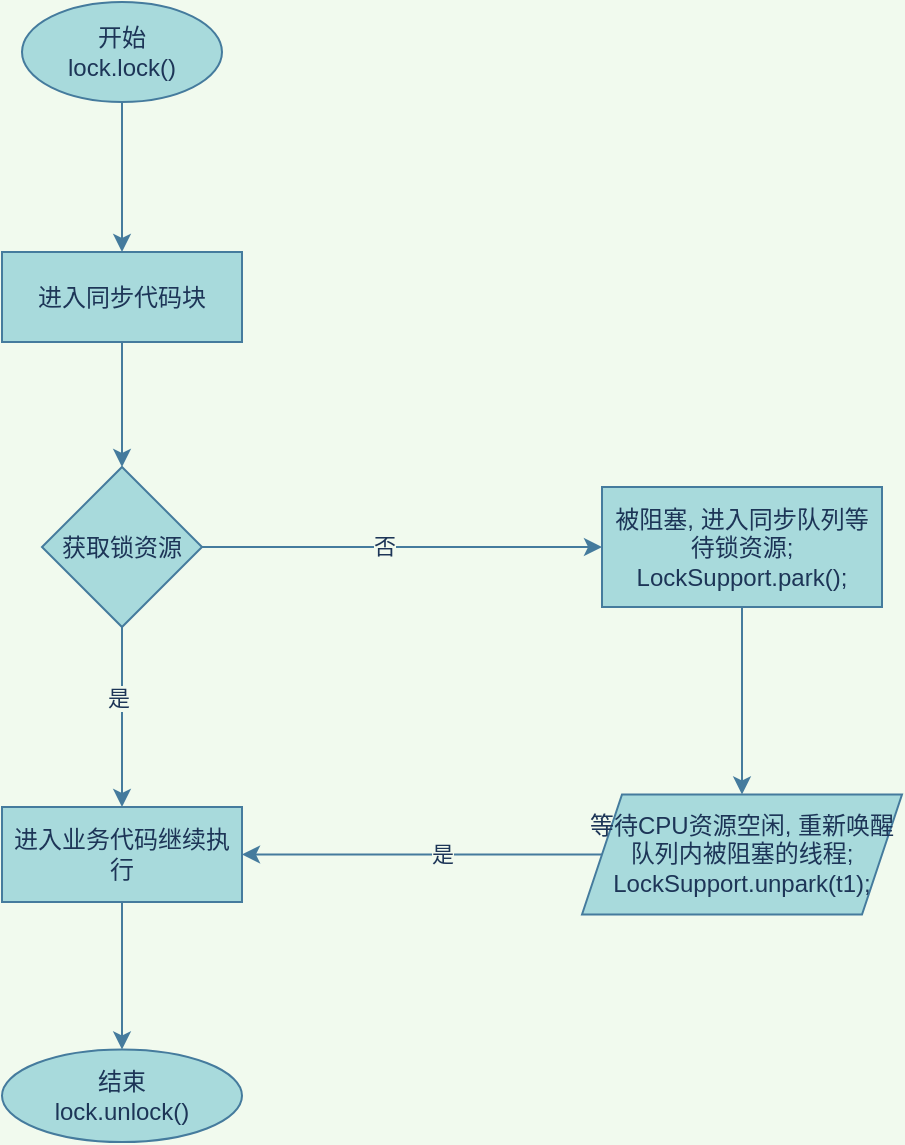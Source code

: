 <mxfile version="14.7.6" type="github">
  <diagram id="WANb2gcBHVUbbiMHorg9" name="第 1 页">
    <mxGraphModel dx="1166" dy="676" grid="1" gridSize="10" guides="1" tooltips="1" connect="1" arrows="1" fold="1" page="1" pageScale="1" pageWidth="827" pageHeight="1169" background="#F1FAEE" math="0" shadow="0">
      <root>
        <mxCell id="0" />
        <mxCell id="1" parent="0" />
        <mxCell id="DnrRSFtmFWLPhJW0hfXQ-3" value="" style="edgeStyle=orthogonalEdgeStyle;rounded=0;orthogonalLoop=1;jettySize=auto;html=1;labelBackgroundColor=#F1FAEE;strokeColor=#457B9D;fontColor=#1D3557;" edge="1" parent="1" source="DnrRSFtmFWLPhJW0hfXQ-1" target="DnrRSFtmFWLPhJW0hfXQ-2">
          <mxGeometry relative="1" as="geometry" />
        </mxCell>
        <mxCell id="DnrRSFtmFWLPhJW0hfXQ-1" value="开始&lt;br&gt;lock.lock()" style="ellipse;whiteSpace=wrap;html=1;fillColor=#A8DADC;strokeColor=#457B9D;fontColor=#1D3557;" vertex="1" parent="1">
          <mxGeometry x="310" y="80" width="100" height="50" as="geometry" />
        </mxCell>
        <mxCell id="DnrRSFtmFWLPhJW0hfXQ-7" value="" style="edgeStyle=orthogonalEdgeStyle;rounded=0;orthogonalLoop=1;jettySize=auto;html=1;labelBackgroundColor=#F1FAEE;strokeColor=#457B9D;fontColor=#1D3557;" edge="1" parent="1" source="DnrRSFtmFWLPhJW0hfXQ-2" target="DnrRSFtmFWLPhJW0hfXQ-6">
          <mxGeometry relative="1" as="geometry" />
        </mxCell>
        <mxCell id="DnrRSFtmFWLPhJW0hfXQ-2" value="进入同步代码块" style="whiteSpace=wrap;html=1;fillColor=#A8DADC;strokeColor=#457B9D;fontColor=#1D3557;" vertex="1" parent="1">
          <mxGeometry x="300" y="205" width="120" height="45" as="geometry" />
        </mxCell>
        <mxCell id="DnrRSFtmFWLPhJW0hfXQ-9" value="" style="edgeStyle=orthogonalEdgeStyle;rounded=0;orthogonalLoop=1;jettySize=auto;html=1;labelBackgroundColor=#F1FAEE;strokeColor=#457B9D;fontColor=#1D3557;" edge="1" parent="1" source="DnrRSFtmFWLPhJW0hfXQ-6" target="DnrRSFtmFWLPhJW0hfXQ-8">
          <mxGeometry relative="1" as="geometry" />
        </mxCell>
        <mxCell id="DnrRSFtmFWLPhJW0hfXQ-10" value="是" style="edgeLabel;html=1;align=center;verticalAlign=middle;resizable=0;points=[];labelBackgroundColor=#F1FAEE;fontColor=#1D3557;" vertex="1" connectable="0" parent="DnrRSFtmFWLPhJW0hfXQ-9">
          <mxGeometry x="-0.211" y="-2" relative="1" as="geometry">
            <mxPoint as="offset" />
          </mxGeometry>
        </mxCell>
        <mxCell id="DnrRSFtmFWLPhJW0hfXQ-12" value="" style="edgeStyle=orthogonalEdgeStyle;rounded=0;orthogonalLoop=1;jettySize=auto;html=1;labelBackgroundColor=#F1FAEE;strokeColor=#457B9D;fontColor=#1D3557;" edge="1" parent="1" source="DnrRSFtmFWLPhJW0hfXQ-6" target="DnrRSFtmFWLPhJW0hfXQ-11">
          <mxGeometry relative="1" as="geometry" />
        </mxCell>
        <mxCell id="DnrRSFtmFWLPhJW0hfXQ-13" value="否" style="edgeLabel;html=1;align=center;verticalAlign=middle;resizable=0;points=[];labelBackgroundColor=#F1FAEE;fontColor=#1D3557;" vertex="1" connectable="0" parent="DnrRSFtmFWLPhJW0hfXQ-12">
          <mxGeometry x="-0.089" y="2" relative="1" as="geometry">
            <mxPoint y="1" as="offset" />
          </mxGeometry>
        </mxCell>
        <mxCell id="DnrRSFtmFWLPhJW0hfXQ-6" value="&lt;span&gt;获取锁资源&lt;/span&gt;" style="rhombus;whiteSpace=wrap;html=1;fillColor=#A8DADC;strokeColor=#457B9D;fontColor=#1D3557;" vertex="1" parent="1">
          <mxGeometry x="320" y="312.5" width="80" height="80" as="geometry" />
        </mxCell>
        <mxCell id="DnrRSFtmFWLPhJW0hfXQ-17" value="" style="edgeStyle=orthogonalEdgeStyle;rounded=0;orthogonalLoop=1;jettySize=auto;html=1;labelBackgroundColor=#F1FAEE;strokeColor=#457B9D;fontColor=#1D3557;" edge="1" parent="1" source="DnrRSFtmFWLPhJW0hfXQ-8" target="DnrRSFtmFWLPhJW0hfXQ-16">
          <mxGeometry relative="1" as="geometry" />
        </mxCell>
        <mxCell id="DnrRSFtmFWLPhJW0hfXQ-8" value="进入业务代码继续执行" style="whiteSpace=wrap;html=1;fillColor=#A8DADC;strokeColor=#457B9D;fontColor=#1D3557;" vertex="1" parent="1">
          <mxGeometry x="300" y="482.5" width="120" height="47.5" as="geometry" />
        </mxCell>
        <mxCell id="DnrRSFtmFWLPhJW0hfXQ-19" value="" style="edgeStyle=orthogonalEdgeStyle;rounded=0;orthogonalLoop=1;jettySize=auto;html=1;labelBackgroundColor=#F1FAEE;strokeColor=#457B9D;fontColor=#1D3557;" edge="1" parent="1" source="DnrRSFtmFWLPhJW0hfXQ-11" target="DnrRSFtmFWLPhJW0hfXQ-18">
          <mxGeometry relative="1" as="geometry" />
        </mxCell>
        <mxCell id="DnrRSFtmFWLPhJW0hfXQ-11" value="被阻塞, 进入同步队列等待锁资源;&lt;br&gt;LockSupport.park();" style="whiteSpace=wrap;html=1;fillColor=#A8DADC;strokeColor=#457B9D;fontColor=#1D3557;" vertex="1" parent="1">
          <mxGeometry x="600" y="322.5" width="140" height="60" as="geometry" />
        </mxCell>
        <mxCell id="DnrRSFtmFWLPhJW0hfXQ-16" value="结束&lt;br&gt;lock.unlock()" style="ellipse;whiteSpace=wrap;html=1;fillColor=#A8DADC;strokeColor=#457B9D;fontColor=#1D3557;" vertex="1" parent="1">
          <mxGeometry x="300" y="603.75" width="120" height="46.25" as="geometry" />
        </mxCell>
        <mxCell id="DnrRSFtmFWLPhJW0hfXQ-20" style="edgeStyle=orthogonalEdgeStyle;rounded=0;orthogonalLoop=1;jettySize=auto;html=1;exitX=0;exitY=0.5;exitDx=0;exitDy=0;entryX=1;entryY=0.5;entryDx=0;entryDy=0;labelBackgroundColor=#F1FAEE;strokeColor=#457B9D;fontColor=#1D3557;" edge="1" parent="1" source="DnrRSFtmFWLPhJW0hfXQ-18" target="DnrRSFtmFWLPhJW0hfXQ-8">
          <mxGeometry relative="1" as="geometry" />
        </mxCell>
        <mxCell id="DnrRSFtmFWLPhJW0hfXQ-21" value="是" style="edgeLabel;html=1;align=center;verticalAlign=middle;resizable=0;points=[];labelBackgroundColor=#F1FAEE;fontColor=#1D3557;" vertex="1" connectable="0" parent="DnrRSFtmFWLPhJW0hfXQ-20">
          <mxGeometry x="-0.111" y="-1" relative="1" as="geometry">
            <mxPoint as="offset" />
          </mxGeometry>
        </mxCell>
        <mxCell id="DnrRSFtmFWLPhJW0hfXQ-18" value="等待CPU资源空闲, 重新唤醒队列内被阻塞的线程;&lt;br&gt;LockSupport.unpark(t1);" style="shape=parallelogram;perimeter=parallelogramPerimeter;whiteSpace=wrap;html=1;fixedSize=1;fillColor=#A8DADC;strokeColor=#457B9D;fontColor=#1D3557;" vertex="1" parent="1">
          <mxGeometry x="590" y="476.25" width="160" height="60" as="geometry" />
        </mxCell>
      </root>
    </mxGraphModel>
  </diagram>
</mxfile>
